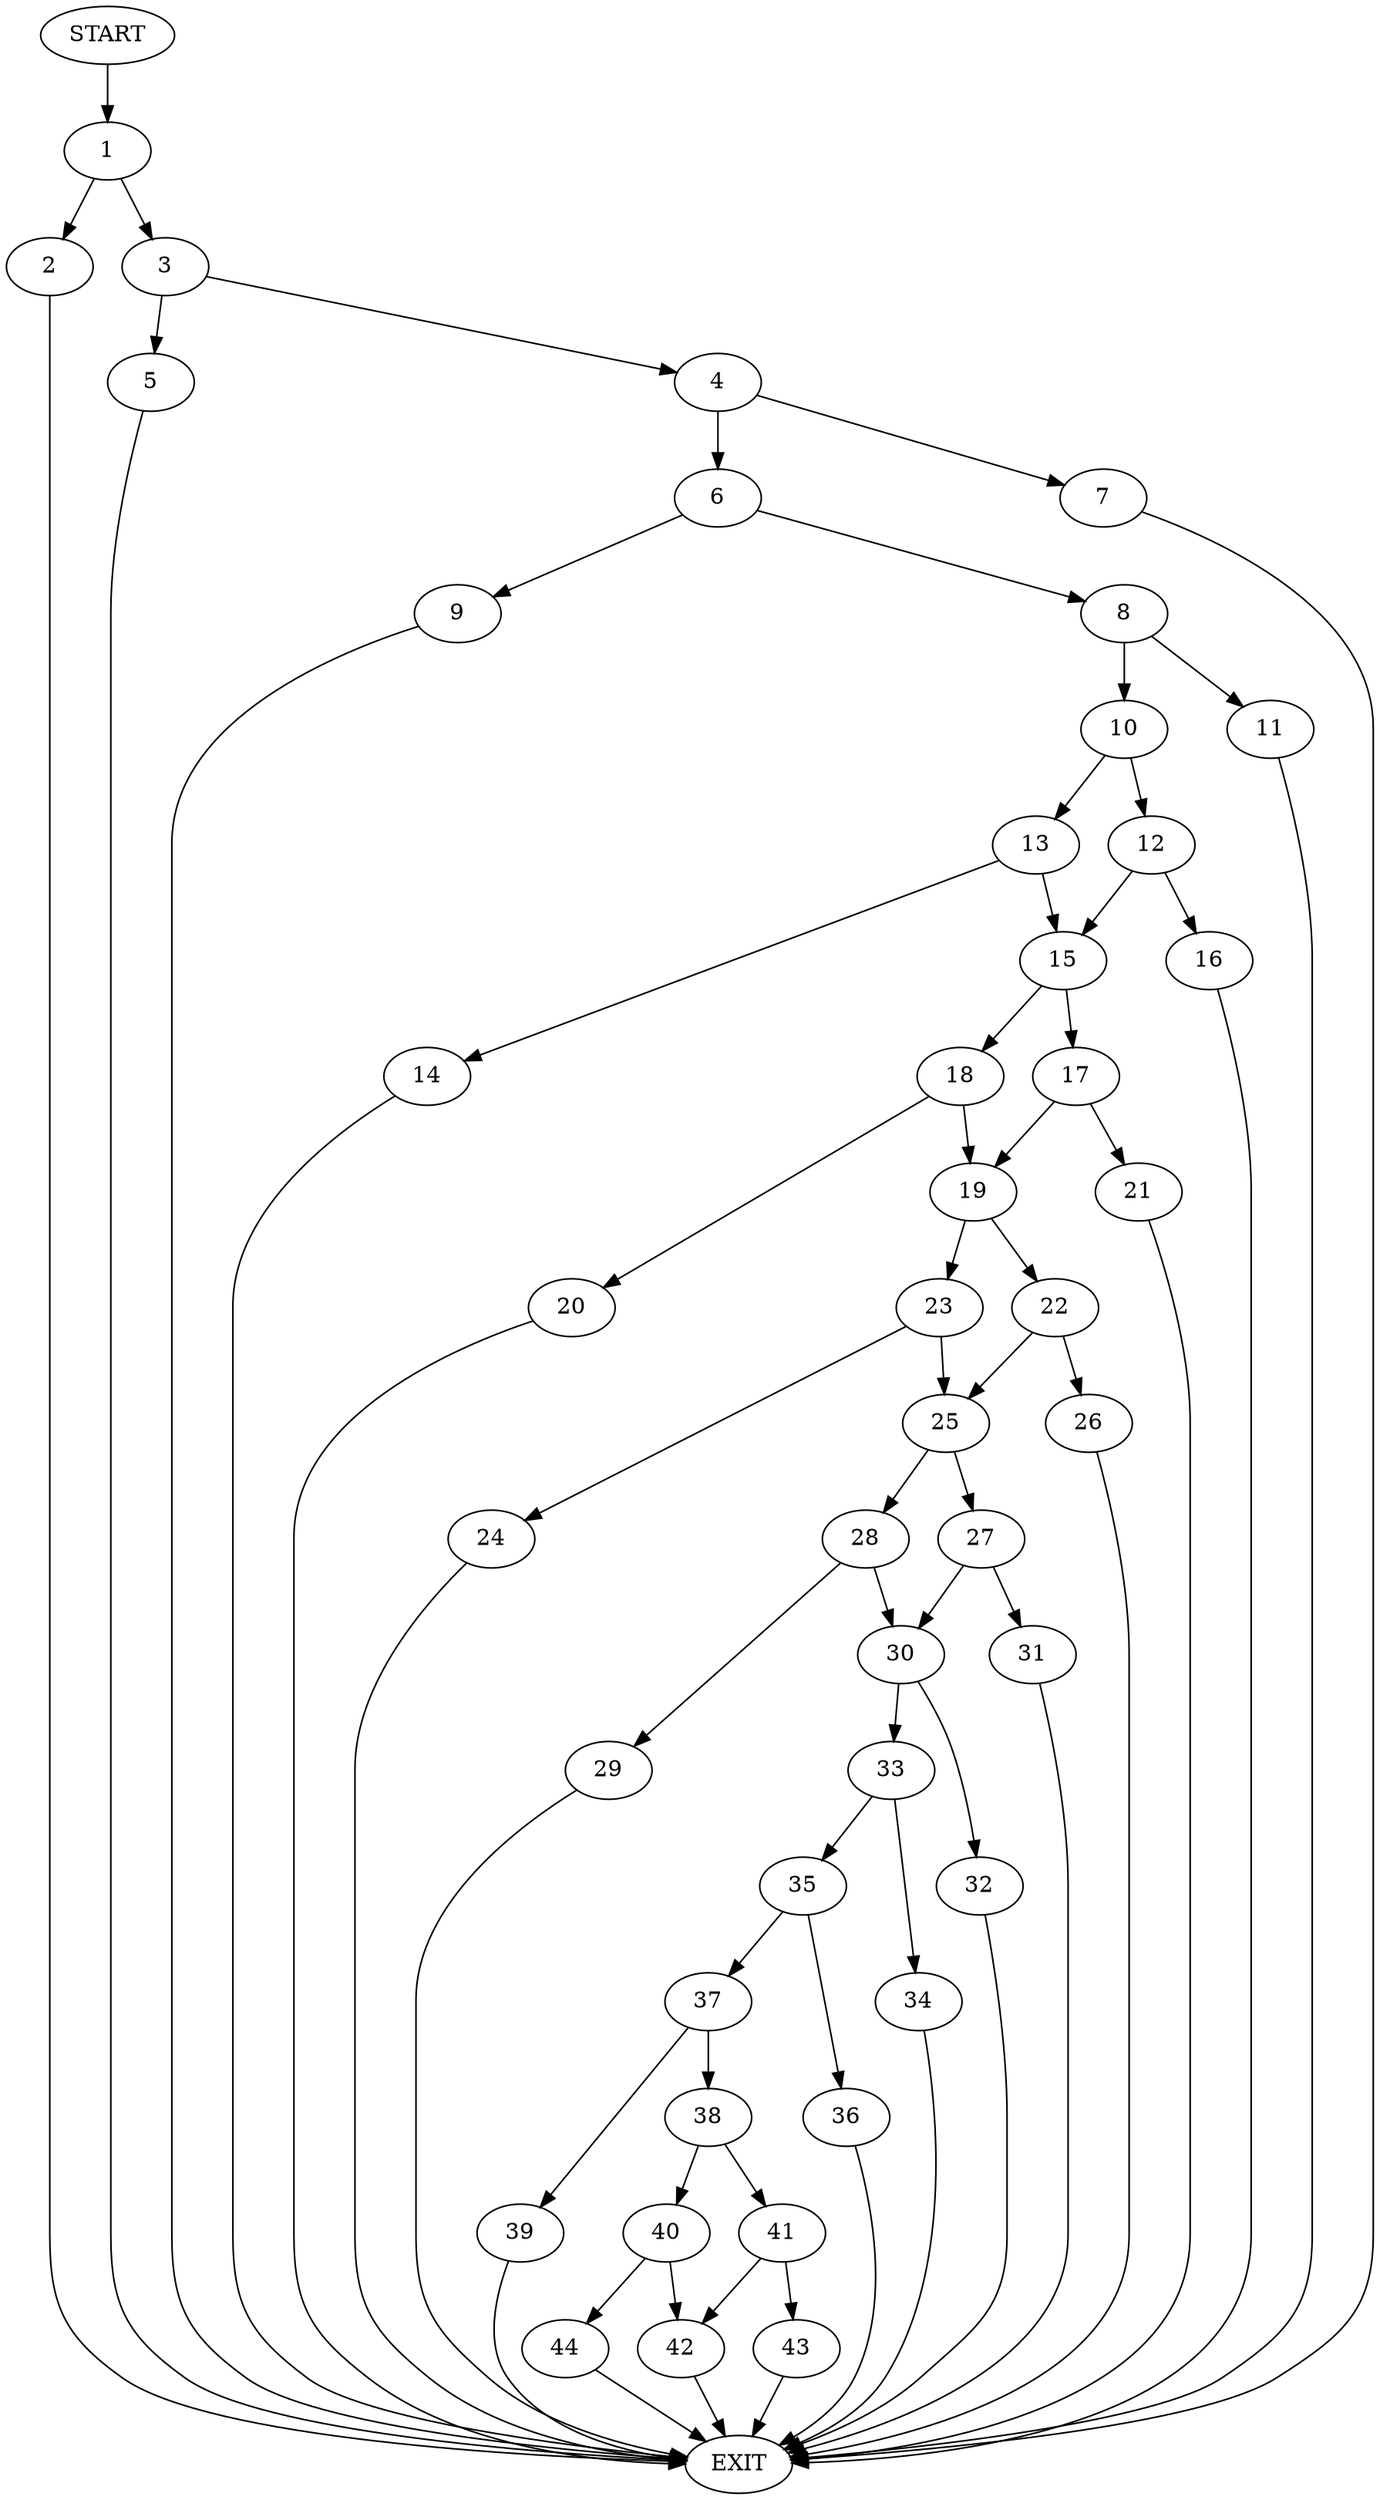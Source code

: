digraph {
0 [label="START"]
45 [label="EXIT"]
0 -> 1
1 -> 2
1 -> 3
2 -> 45
3 -> 4
3 -> 5
5 -> 45
4 -> 6
4 -> 7
7 -> 45
6 -> 8
6 -> 9
8 -> 10
8 -> 11
9 -> 45
11 -> 45
10 -> 12
10 -> 13
13 -> 14
13 -> 15
12 -> 16
12 -> 15
15 -> 17
15 -> 18
16 -> 45
14 -> 45
18 -> 19
18 -> 20
17 -> 21
17 -> 19
19 -> 22
19 -> 23
21 -> 45
20 -> 45
23 -> 24
23 -> 25
22 -> 26
22 -> 25
26 -> 45
25 -> 27
25 -> 28
24 -> 45
28 -> 29
28 -> 30
27 -> 31
27 -> 30
29 -> 45
30 -> 32
30 -> 33
31 -> 45
32 -> 45
33 -> 34
33 -> 35
34 -> 45
35 -> 36
35 -> 37
36 -> 45
37 -> 38
37 -> 39
39 -> 45
38 -> 40
38 -> 41
41 -> 42
41 -> 43
40 -> 44
40 -> 42
42 -> 45
43 -> 45
44 -> 45
}
